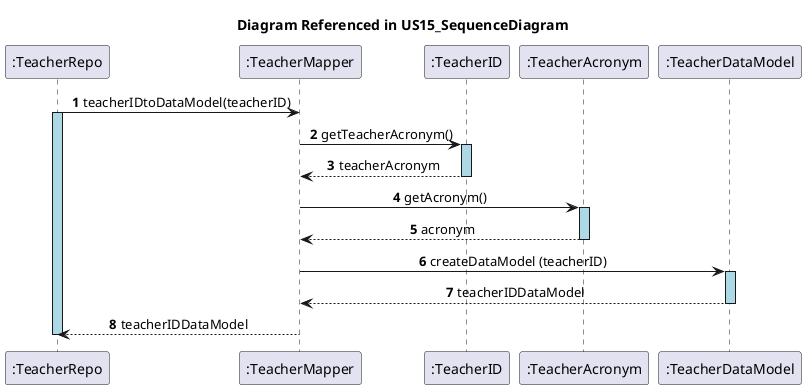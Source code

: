 @startuml
autonumber
skinparam sequenceMessageAlign center
skinparam sequenceLifeLineBackgroundColor lightblue
title Diagram Referenced in US15_SequenceDiagram

participant ":TeacherRepo" as TRepo
participant ":TeacherMapper" as TMapper
participant ":TeacherID" as TID
participant ":TeacherAcronym" as TAVO
participant ":TeacherDataModel" as TDM

TRepo -> TMapper : teacherIDtoDataModel(teacherID)
activate TRepo
TMapper -> TID : getTeacherAcronym()
activate TID
TID --> TMapper : teacherAcronym
deactivate TID
TMapper -> TAVO : getAcronym()
activate TAVO
TAVO --> TMapper :acronym
deactivate TAVO
TMapper ->TDM : createDataModel (teacherID)
activate TDM


TDM --> TMapper : teacherIDDataModel
deactivate TDM
TMapper --> TRepo :teacherIDDataModel
deactivate TRepo
@enduml
